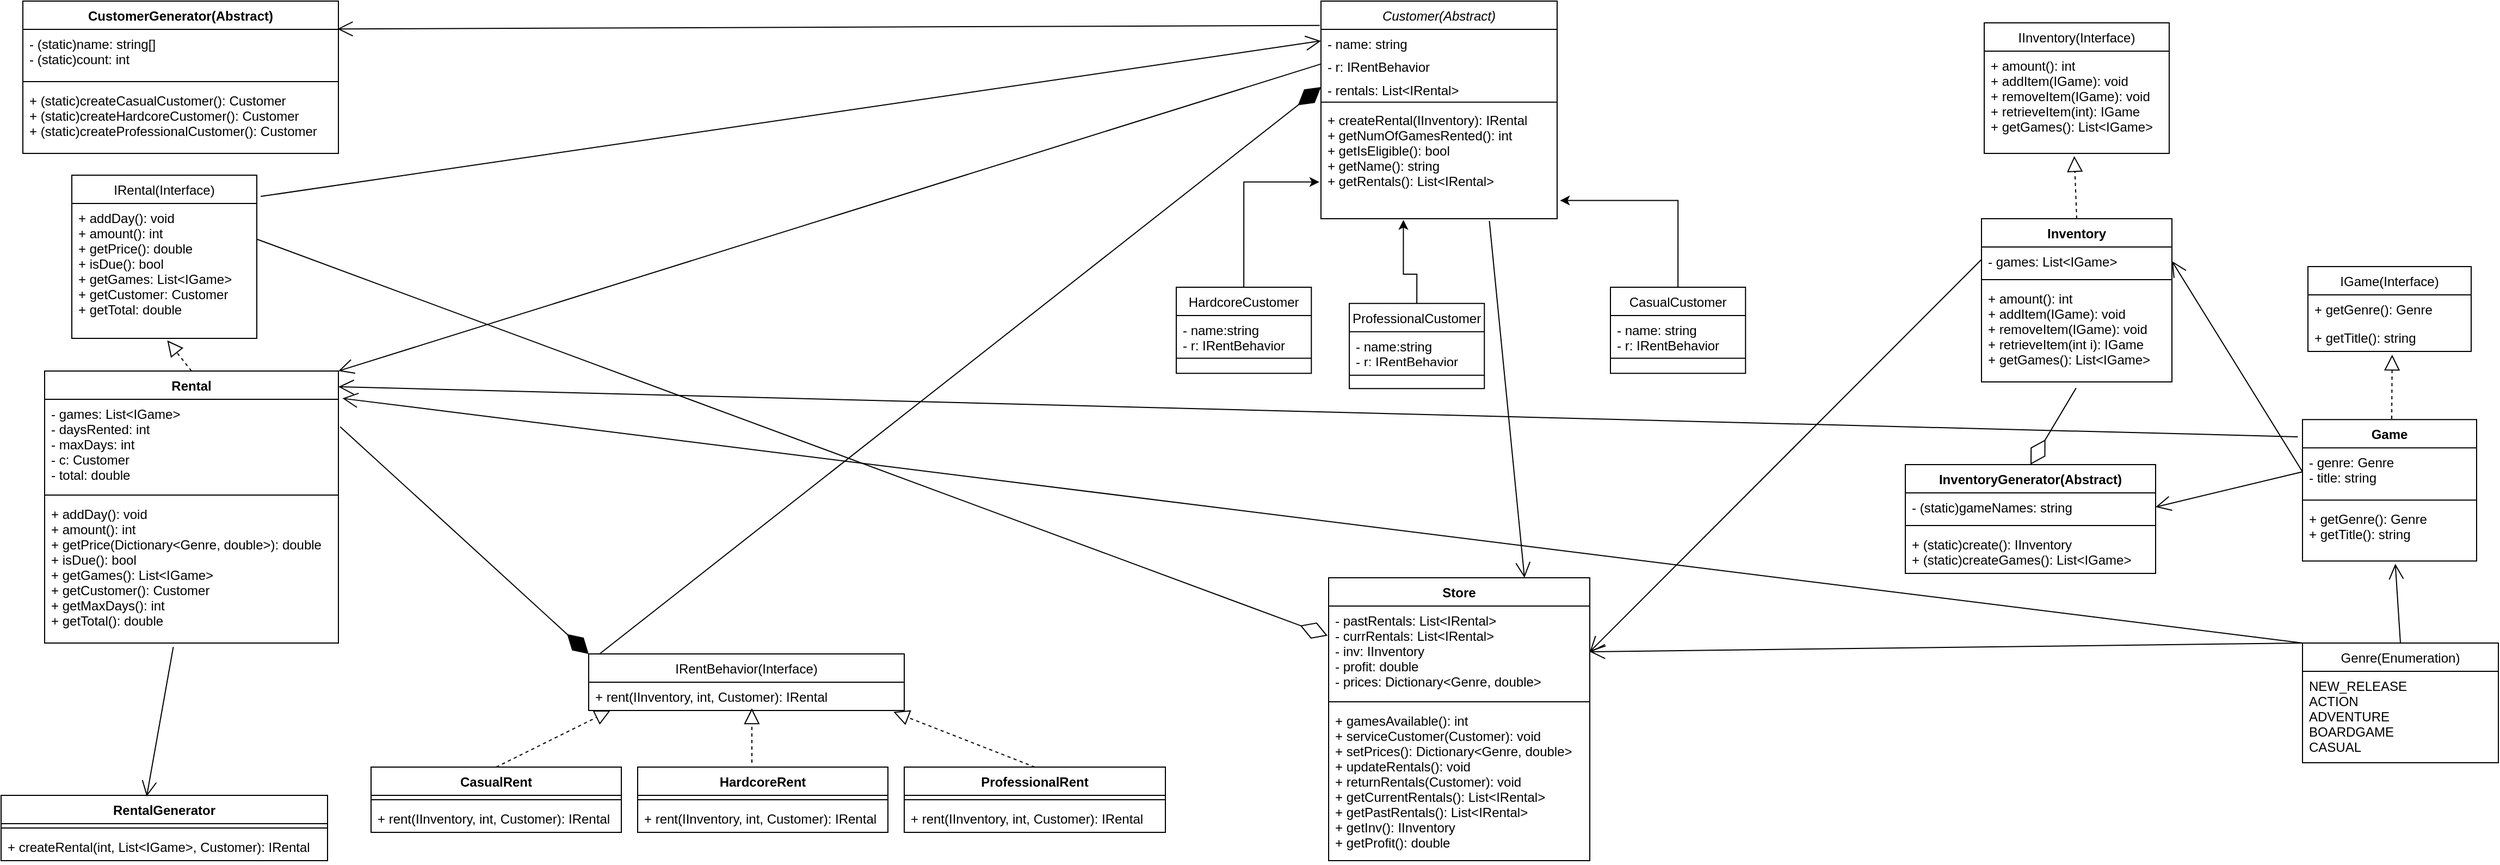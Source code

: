 <mxfile version="15.5.6" type="github">
  <diagram id="C5RBs43oDa-KdzZeNtuy" name="Page-1">
    <mxGraphModel dx="2673" dy="681" grid="1" gridSize="10" guides="1" tooltips="1" connect="1" arrows="1" fold="1" page="1" pageScale="1" pageWidth="1169" pageHeight="827" math="0" shadow="0">
      <root>
        <mxCell id="WIyWlLk6GJQsqaUBKTNV-0" />
        <mxCell id="WIyWlLk6GJQsqaUBKTNV-1" parent="WIyWlLk6GJQsqaUBKTNV-0" />
        <mxCell id="_dG1kqTOQeq6uRvqZW8x-97" value="Genre(Enumeration)" style="swimlane;fontStyle=0;childLayout=stackLayout;horizontal=1;startSize=26;fillColor=none;horizontalStack=0;resizeParent=1;resizeParentMax=0;resizeLast=0;collapsible=1;marginBottom=0;" parent="WIyWlLk6GJQsqaUBKTNV-1" vertex="1">
          <mxGeometry x="975" y="610" width="180" height="110" as="geometry" />
        </mxCell>
        <mxCell id="_dG1kqTOQeq6uRvqZW8x-98" value="NEW_RELEASE&#xa;ACTION&#xa;ADVENTURE&#xa;BOARDGAME&#xa;CASUAL" style="text;strokeColor=none;fillColor=none;align=left;verticalAlign=top;spacingLeft=4;spacingRight=4;overflow=hidden;rotatable=0;points=[[0,0.5],[1,0.5]];portConstraint=eastwest;" parent="_dG1kqTOQeq6uRvqZW8x-97" vertex="1">
          <mxGeometry y="26" width="180" height="84" as="geometry" />
        </mxCell>
        <mxCell id="_dG1kqTOQeq6uRvqZW8x-115" value="Store" style="swimlane;fontStyle=1;align=center;verticalAlign=top;childLayout=stackLayout;horizontal=1;startSize=26;horizontalStack=0;resizeParent=1;resizeParentMax=0;resizeLast=0;collapsible=1;marginBottom=0;" parent="WIyWlLk6GJQsqaUBKTNV-1" vertex="1">
          <mxGeometry x="80" y="550" width="240" height="260" as="geometry" />
        </mxCell>
        <mxCell id="_dG1kqTOQeq6uRvqZW8x-116" value="- pastRentals: List&lt;IRental&gt;&#xa;- currRentals: List&lt;IRental&gt;&#xa;- inv: IInventory&#xa;- profit: double&#xa;- prices: Dictionary&lt;Genre, double&gt;" style="text;strokeColor=none;fillColor=none;align=left;verticalAlign=top;spacingLeft=4;spacingRight=4;overflow=hidden;rotatable=0;points=[[0,0.5],[1,0.5]];portConstraint=eastwest;" parent="_dG1kqTOQeq6uRvqZW8x-115" vertex="1">
          <mxGeometry y="26" width="240" height="84" as="geometry" />
        </mxCell>
        <mxCell id="_dG1kqTOQeq6uRvqZW8x-117" value="" style="line;strokeWidth=1;fillColor=none;align=left;verticalAlign=middle;spacingTop=-1;spacingLeft=3;spacingRight=3;rotatable=0;labelPosition=right;points=[];portConstraint=eastwest;" parent="_dG1kqTOQeq6uRvqZW8x-115" vertex="1">
          <mxGeometry y="110" width="240" height="8" as="geometry" />
        </mxCell>
        <mxCell id="_dG1kqTOQeq6uRvqZW8x-118" value="+ gamesAvailable(): int&#xa;+ serviceCustomer(Customer): void&#xa;+ setPrices(): Dictionary&lt;Genre, double&gt;&#xa;+ updateRentals(): void&#xa;+ returnRentals(Customer): void&#xa;+ getCurrentRentals(): List&lt;IRental&gt;&#xa;+ getPastRentals(): List&lt;IRental&gt;&#xa;+ getInv(): IInventory&#xa;+ getProfit(): double" style="text;strokeColor=none;fillColor=none;align=left;verticalAlign=top;spacingLeft=4;spacingRight=4;overflow=hidden;rotatable=0;points=[[0,0.5],[1,0.5]];portConstraint=eastwest;" parent="_dG1kqTOQeq6uRvqZW8x-115" vertex="1">
          <mxGeometry y="118" width="240" height="142" as="geometry" />
        </mxCell>
        <mxCell id="_dG1kqTOQeq6uRvqZW8x-122" value="" style="group" parent="WIyWlLk6GJQsqaUBKTNV-1" vertex="1" connectable="0">
          <mxGeometry x="-800" y="620" width="730" height="164" as="geometry" />
        </mxCell>
        <mxCell id="_dG1kqTOQeq6uRvqZW8x-16" value="IRentBehavior(Interface)" style="swimlane;fontStyle=0;childLayout=stackLayout;horizontal=1;startSize=26;fillColor=none;horizontalStack=0;resizeParent=1;resizeParentMax=0;resizeLast=0;collapsible=1;marginBottom=0;" parent="_dG1kqTOQeq6uRvqZW8x-122" vertex="1">
          <mxGeometry x="200" width="290" height="52" as="geometry" />
        </mxCell>
        <mxCell id="_dG1kqTOQeq6uRvqZW8x-17" value="+ rent(IInventory, int, Customer): IRental" style="text;strokeColor=none;fillColor=none;align=left;verticalAlign=top;spacingLeft=4;spacingRight=4;overflow=hidden;rotatable=0;points=[[0,0.5],[1,0.5]];portConstraint=eastwest;" parent="_dG1kqTOQeq6uRvqZW8x-16" vertex="1">
          <mxGeometry y="26" width="290" height="26" as="geometry" />
        </mxCell>
        <mxCell id="_dG1kqTOQeq6uRvqZW8x-24" value="ProfessionalRent" style="swimlane;fontStyle=1;align=center;verticalAlign=top;childLayout=stackLayout;horizontal=1;startSize=26;horizontalStack=0;resizeParent=1;resizeParentMax=0;resizeLast=0;collapsible=1;marginBottom=0;" parent="_dG1kqTOQeq6uRvqZW8x-122" vertex="1">
          <mxGeometry x="490" y="104" width="240" height="60" as="geometry" />
        </mxCell>
        <mxCell id="_dG1kqTOQeq6uRvqZW8x-26" value="" style="line;strokeWidth=1;fillColor=none;align=left;verticalAlign=middle;spacingTop=-1;spacingLeft=3;spacingRight=3;rotatable=0;labelPosition=right;points=[];portConstraint=eastwest;" parent="_dG1kqTOQeq6uRvqZW8x-24" vertex="1">
          <mxGeometry y="26" width="240" height="8" as="geometry" />
        </mxCell>
        <mxCell id="_dG1kqTOQeq6uRvqZW8x-27" value="+ rent(IInventory, int, Customer): IRental" style="text;strokeColor=none;fillColor=none;align=left;verticalAlign=top;spacingLeft=4;spacingRight=4;overflow=hidden;rotatable=0;points=[[0,0.5],[1,0.5]];portConstraint=eastwest;" parent="_dG1kqTOQeq6uRvqZW8x-24" vertex="1">
          <mxGeometry y="34" width="240" height="26" as="geometry" />
        </mxCell>
        <mxCell id="_dG1kqTOQeq6uRvqZW8x-28" value="HardcoreRent" style="swimlane;fontStyle=1;align=center;verticalAlign=top;childLayout=stackLayout;horizontal=1;startSize=26;horizontalStack=0;resizeParent=1;resizeParentMax=0;resizeLast=0;collapsible=1;marginBottom=0;" parent="_dG1kqTOQeq6uRvqZW8x-122" vertex="1">
          <mxGeometry x="245" y="104" width="230" height="60" as="geometry" />
        </mxCell>
        <mxCell id="_dG1kqTOQeq6uRvqZW8x-30" value="" style="line;strokeWidth=1;fillColor=none;align=left;verticalAlign=middle;spacingTop=-1;spacingLeft=3;spacingRight=3;rotatable=0;labelPosition=right;points=[];portConstraint=eastwest;" parent="_dG1kqTOQeq6uRvqZW8x-28" vertex="1">
          <mxGeometry y="26" width="230" height="8" as="geometry" />
        </mxCell>
        <mxCell id="_dG1kqTOQeq6uRvqZW8x-31" value="+ rent(IInventory, int, Customer): IRental" style="text;strokeColor=none;fillColor=none;align=left;verticalAlign=top;spacingLeft=4;spacingRight=4;overflow=hidden;rotatable=0;points=[[0,0.5],[1,0.5]];portConstraint=eastwest;" parent="_dG1kqTOQeq6uRvqZW8x-28" vertex="1">
          <mxGeometry y="34" width="230" height="26" as="geometry" />
        </mxCell>
        <mxCell id="_dG1kqTOQeq6uRvqZW8x-42" value="CasualRent" style="swimlane;fontStyle=1;align=center;verticalAlign=top;childLayout=stackLayout;horizontal=1;startSize=26;horizontalStack=0;resizeParent=1;resizeParentMax=0;resizeLast=0;collapsible=1;marginBottom=0;" parent="_dG1kqTOQeq6uRvqZW8x-122" vertex="1">
          <mxGeometry y="104" width="230" height="60" as="geometry" />
        </mxCell>
        <mxCell id="_dG1kqTOQeq6uRvqZW8x-44" value="" style="line;strokeWidth=1;fillColor=none;align=left;verticalAlign=middle;spacingTop=-1;spacingLeft=3;spacingRight=3;rotatable=0;labelPosition=right;points=[];portConstraint=eastwest;" parent="_dG1kqTOQeq6uRvqZW8x-42" vertex="1">
          <mxGeometry y="26" width="230" height="8" as="geometry" />
        </mxCell>
        <mxCell id="_dG1kqTOQeq6uRvqZW8x-45" value="+ rent(IInventory, int, Customer): IRental" style="text;strokeColor=none;fillColor=none;align=left;verticalAlign=top;spacingLeft=4;spacingRight=4;overflow=hidden;rotatable=0;points=[[0,0.5],[1,0.5]];portConstraint=eastwest;" parent="_dG1kqTOQeq6uRvqZW8x-42" vertex="1">
          <mxGeometry y="34" width="230" height="26" as="geometry" />
        </mxCell>
        <mxCell id="_dG1kqTOQeq6uRvqZW8x-63" value="" style="endArrow=block;dashed=1;endFill=0;endSize=12;html=1;exitX=0.5;exitY=0;exitDx=0;exitDy=0;" parent="_dG1kqTOQeq6uRvqZW8x-122" source="_dG1kqTOQeq6uRvqZW8x-42" edge="1">
          <mxGeometry width="160" relative="1" as="geometry">
            <mxPoint x="20" y="230" as="sourcePoint" />
            <mxPoint x="220" y="52" as="targetPoint" />
          </mxGeometry>
        </mxCell>
        <mxCell id="_dG1kqTOQeq6uRvqZW8x-64" value="" style="endArrow=block;dashed=1;endFill=0;endSize=12;html=1;entryX=0.517;entryY=0.923;entryDx=0;entryDy=0;entryPerimeter=0;" parent="_dG1kqTOQeq6uRvqZW8x-122" target="_dG1kqTOQeq6uRvqZW8x-17" edge="1">
          <mxGeometry width="160" relative="1" as="geometry">
            <mxPoint x="350" y="100" as="sourcePoint" />
            <mxPoint x="350" y="200" as="targetPoint" />
          </mxGeometry>
        </mxCell>
        <mxCell id="_dG1kqTOQeq6uRvqZW8x-65" value="" style="endArrow=block;dashed=1;endFill=0;endSize=12;html=1;exitX=0.5;exitY=0;exitDx=0;exitDy=0;entryX=0.966;entryY=1.049;entryDx=0;entryDy=0;entryPerimeter=0;" parent="_dG1kqTOQeq6uRvqZW8x-122" source="_dG1kqTOQeq6uRvqZW8x-24" target="_dG1kqTOQeq6uRvqZW8x-17" edge="1">
          <mxGeometry width="160" relative="1" as="geometry">
            <mxPoint x="20" y="230" as="sourcePoint" />
            <mxPoint x="480" y="60" as="targetPoint" />
          </mxGeometry>
        </mxCell>
        <mxCell id="_dG1kqTOQeq6uRvqZW8x-123" value="" style="endArrow=diamondThin;endFill=1;endSize=24;html=1;entryX=0;entryY=0.5;entryDx=0;entryDy=0;" parent="WIyWlLk6GJQsqaUBKTNV-1" target="zkfFHV4jXpPFQw0GAbJ--3" edge="1">
          <mxGeometry width="160" relative="1" as="geometry">
            <mxPoint x="-590" y="620" as="sourcePoint" />
            <mxPoint x="-150" y="90" as="targetPoint" />
          </mxGeometry>
        </mxCell>
        <mxCell id="_dG1kqTOQeq6uRvqZW8x-54" value="IGame(Interface)" style="swimlane;fontStyle=0;childLayout=stackLayout;horizontal=1;startSize=26;fillColor=none;horizontalStack=0;resizeParent=1;resizeParentMax=0;resizeLast=0;collapsible=1;marginBottom=0;container=0;" parent="WIyWlLk6GJQsqaUBKTNV-1" vertex="1">
          <mxGeometry x="980" y="264" width="150" height="78" as="geometry" />
        </mxCell>
        <mxCell id="_dG1kqTOQeq6uRvqZW8x-58" value="Game" style="swimlane;fontStyle=1;align=center;verticalAlign=top;childLayout=stackLayout;horizontal=1;startSize=26;horizontalStack=0;resizeParent=1;resizeParentMax=0;resizeLast=0;collapsible=1;marginBottom=0;container=0;" parent="WIyWlLk6GJQsqaUBKTNV-1" vertex="1">
          <mxGeometry x="975" y="404.58" width="160" height="130" as="geometry" />
        </mxCell>
        <mxCell id="_dG1kqTOQeq6uRvqZW8x-62" value="" style="endArrow=block;dashed=1;endFill=0;endSize=12;html=1;entryX=0.516;entryY=1.115;entryDx=0;entryDy=0;entryPerimeter=0;" parent="WIyWlLk6GJQsqaUBKTNV-1" target="_dG1kqTOQeq6uRvqZW8x-56" edge="1">
          <mxGeometry x="650" y="264" width="160" as="geometry">
            <mxPoint x="1057" y="404" as="sourcePoint" />
            <mxPoint x="1050" y="484" as="targetPoint" />
          </mxGeometry>
        </mxCell>
        <mxCell id="_dG1kqTOQeq6uRvqZW8x-55" value="+ getGenre(): Genre" style="text;strokeColor=none;fillColor=none;align=left;verticalAlign=top;spacingLeft=4;spacingRight=4;overflow=hidden;rotatable=0;points=[[0,0.5],[1,0.5]];portConstraint=eastwest;container=0;" parent="WIyWlLk6GJQsqaUBKTNV-1" vertex="1">
          <mxGeometry x="980" y="290" width="150" height="26" as="geometry" />
        </mxCell>
        <mxCell id="_dG1kqTOQeq6uRvqZW8x-56" value="+ getTitle(): string" style="text;strokeColor=none;fillColor=none;align=left;verticalAlign=top;spacingLeft=4;spacingRight=4;overflow=hidden;rotatable=0;points=[[0,0.5],[1,0.5]];portConstraint=eastwest;container=0;" parent="WIyWlLk6GJQsqaUBKTNV-1" vertex="1">
          <mxGeometry x="980" y="316" width="150" height="26" as="geometry" />
        </mxCell>
        <mxCell id="_dG1kqTOQeq6uRvqZW8x-59" value="- genre: Genre&#xa;- title: string" style="text;strokeColor=none;fillColor=none;align=left;verticalAlign=top;spacingLeft=4;spacingRight=4;overflow=hidden;rotatable=0;points=[[0,0.5],[1,0.5]];portConstraint=eastwest;container=0;" parent="WIyWlLk6GJQsqaUBKTNV-1" vertex="1">
          <mxGeometry x="975" y="430.58" width="160" height="44" as="geometry" />
        </mxCell>
        <mxCell id="_dG1kqTOQeq6uRvqZW8x-60" value="" style="line;strokeWidth=1;fillColor=none;align=left;verticalAlign=middle;spacingTop=-1;spacingLeft=3;spacingRight=3;rotatable=0;labelPosition=right;points=[];portConstraint=eastwest;container=0;" parent="WIyWlLk6GJQsqaUBKTNV-1" vertex="1">
          <mxGeometry x="975" y="474.58" width="160" height="8" as="geometry" />
        </mxCell>
        <mxCell id="_dG1kqTOQeq6uRvqZW8x-61" value="+ getGenre(): Genre&#xa;+ getTitle(): string" style="text;strokeColor=none;fillColor=none;align=left;verticalAlign=top;spacingLeft=4;spacingRight=4;overflow=hidden;rotatable=0;points=[[0,0.5],[1,0.5]];portConstraint=eastwest;container=0;" parent="WIyWlLk6GJQsqaUBKTNV-1" vertex="1">
          <mxGeometry x="975" y="482.58" width="160" height="52" as="geometry" />
        </mxCell>
        <mxCell id="_dG1kqTOQeq6uRvqZW8x-132" value="" style="group" parent="WIyWlLk6GJQsqaUBKTNV-1" vertex="1" connectable="0">
          <mxGeometry x="-1120" y="20" width="290" height="140" as="geometry" />
        </mxCell>
        <mxCell id="_dG1kqTOQeq6uRvqZW8x-106" value="CustomerGenerator(Abstract)" style="swimlane;fontStyle=1;align=center;verticalAlign=top;childLayout=stackLayout;horizontal=1;startSize=26;horizontalStack=0;resizeParent=1;resizeParentMax=0;resizeLast=0;collapsible=1;marginBottom=0;container=0;" parent="_dG1kqTOQeq6uRvqZW8x-132" vertex="1">
          <mxGeometry width="290" height="140" as="geometry" />
        </mxCell>
        <mxCell id="_dG1kqTOQeq6uRvqZW8x-107" value="- (static)name: string[]&#xa;- (static)count: int" style="text;strokeColor=none;fillColor=none;align=left;verticalAlign=top;spacingLeft=4;spacingRight=4;overflow=hidden;rotatable=0;points=[[0,0.5],[1,0.5]];portConstraint=eastwest;container=0;" parent="_dG1kqTOQeq6uRvqZW8x-132" vertex="1">
          <mxGeometry y="26" width="290" height="44" as="geometry" />
        </mxCell>
        <mxCell id="_dG1kqTOQeq6uRvqZW8x-108" value="" style="line;strokeWidth=1;fillColor=none;align=left;verticalAlign=middle;spacingTop=-1;spacingLeft=3;spacingRight=3;rotatable=0;labelPosition=right;points=[];portConstraint=eastwest;container=0;" parent="_dG1kqTOQeq6uRvqZW8x-132" vertex="1">
          <mxGeometry y="70" width="290" height="8" as="geometry" />
        </mxCell>
        <mxCell id="_dG1kqTOQeq6uRvqZW8x-109" value="+ (static)createCasualCustomer(): Customer&#xa;+ (static)createHardcoreCustomer(): Customer&#xa;+ (static)createProfessionalCustomer(): Customer" style="text;strokeColor=none;fillColor=none;align=left;verticalAlign=top;spacingLeft=4;spacingRight=4;overflow=hidden;rotatable=0;points=[[0,0.5],[1,0.5]];portConstraint=eastwest;container=0;" parent="_dG1kqTOQeq6uRvqZW8x-132" vertex="1">
          <mxGeometry y="78" width="290" height="62" as="geometry" />
        </mxCell>
        <mxCell id="_dG1kqTOQeq6uRvqZW8x-124" value="" style="endArrow=open;endFill=1;endSize=12;html=1;entryX=0.997;entryY=-0.009;entryDx=0;entryDy=0;entryPerimeter=0;exitX=-0.005;exitY=-0.17;exitDx=0;exitDy=0;exitPerimeter=0;" parent="WIyWlLk6GJQsqaUBKTNV-1" source="zkfFHV4jXpPFQw0GAbJ--1" target="_dG1kqTOQeq6uRvqZW8x-107" edge="1">
          <mxGeometry width="160" relative="1" as="geometry">
            <mxPoint x="-280" y="570" as="sourcePoint" />
            <mxPoint x="-120" y="570" as="targetPoint" />
          </mxGeometry>
        </mxCell>
        <mxCell id="_dG1kqTOQeq6uRvqZW8x-133" value="" style="endArrow=open;endFill=1;endSize=12;html=1;entryX=0.533;entryY=1.05;entryDx=0;entryDy=0;entryPerimeter=0;exitX=0.5;exitY=0;exitDx=0;exitDy=0;" parent="WIyWlLk6GJQsqaUBKTNV-1" source="_dG1kqTOQeq6uRvqZW8x-97" target="_dG1kqTOQeq6uRvqZW8x-61" edge="1">
          <mxGeometry width="160" relative="1" as="geometry">
            <mxPoint x="-130" y="480" as="sourcePoint" />
            <mxPoint x="30" y="480" as="targetPoint" />
          </mxGeometry>
        </mxCell>
        <mxCell id="_dG1kqTOQeq6uRvqZW8x-137" value="" style="endArrow=open;endFill=1;endSize=12;html=1;entryX=0;entryY=0.5;entryDx=0;entryDy=0;exitX=1.021;exitY=-0.052;exitDx=0;exitDy=0;exitPerimeter=0;" parent="WIyWlLk6GJQsqaUBKTNV-1" source="_dG1kqTOQeq6uRvqZW8x-76" target="zkfFHV4jXpPFQw0GAbJ--1" edge="1">
          <mxGeometry width="160" relative="1" as="geometry">
            <mxPoint x="-130" y="480" as="sourcePoint" />
            <mxPoint x="30" y="480" as="targetPoint" />
          </mxGeometry>
        </mxCell>
        <mxCell id="_dG1kqTOQeq6uRvqZW8x-138" value="" style="group" parent="WIyWlLk6GJQsqaUBKTNV-1" vertex="1" connectable="0">
          <mxGeometry x="-550" y="146.369" width="124.14" height="323.631" as="geometry" />
        </mxCell>
        <mxCell id="_dG1kqTOQeq6uRvqZW8x-5" value="ProfessionalCustomer" style="swimlane;fontStyle=0;align=center;verticalAlign=top;childLayout=stackLayout;horizontal=1;startSize=26;horizontalStack=0;resizeParent=1;resizeParentMax=0;resizeLast=0;collapsible=1;marginBottom=0;" parent="_dG1kqTOQeq6uRvqZW8x-138" vertex="1">
          <mxGeometry x="649.002" y="151.54" width="124.138" height="78.211" as="geometry" />
        </mxCell>
        <mxCell id="_dG1kqTOQeq6uRvqZW8x-6" value="- name:string&#xa;- r: IRentBehavior" style="text;strokeColor=none;fillColor=none;align=left;verticalAlign=top;spacingLeft=4;spacingRight=4;overflow=hidden;rotatable=0;points=[[0,0.5],[1,0.5]];portConstraint=eastwest;" parent="_dG1kqTOQeq6uRvqZW8x-5" vertex="1">
          <mxGeometry y="26" width="124.138" height="27.737" as="geometry" />
        </mxCell>
        <mxCell id="_dG1kqTOQeq6uRvqZW8x-7" value="" style="line;strokeWidth=1;fillColor=none;align=left;verticalAlign=middle;spacingTop=-1;spacingLeft=3;spacingRight=3;rotatable=0;labelPosition=right;points=[];portConstraint=eastwest;" parent="_dG1kqTOQeq6uRvqZW8x-5" vertex="1">
          <mxGeometry y="53.737" width="124.138" height="24.474" as="geometry" />
        </mxCell>
        <mxCell id="_dG1kqTOQeq6uRvqZW8x-141" value="" style="endArrow=open;endFill=1;endSize=12;html=1;exitX=0;exitY=0.5;exitDx=0;exitDy=0;entryX=1;entryY=0.5;entryDx=0;entryDy=0;" parent="WIyWlLk6GJQsqaUBKTNV-1" source="_dG1kqTOQeq6uRvqZW8x-59" target="_dG1kqTOQeq6uRvqZW8x-92" edge="1">
          <mxGeometry width="160" relative="1" as="geometry">
            <mxPoint x="-130" y="480" as="sourcePoint" />
            <mxPoint x="590" y="510" as="targetPoint" />
          </mxGeometry>
        </mxCell>
        <mxCell id="_dG1kqTOQeq6uRvqZW8x-143" value="" style="endArrow=open;endFill=1;endSize=12;html=1;entryX=1;entryY=0.5;entryDx=0;entryDy=0;exitX=0;exitY=0.5;exitDx=0;exitDy=0;" parent="WIyWlLk6GJQsqaUBKTNV-1" source="_dG1kqTOQeq6uRvqZW8x-59" target="_dG1kqTOQeq6uRvqZW8x-111" edge="1">
          <mxGeometry width="160" relative="1" as="geometry">
            <mxPoint x="-130" y="480" as="sourcePoint" />
            <mxPoint x="30" y="480" as="targetPoint" />
          </mxGeometry>
        </mxCell>
        <mxCell id="_dG1kqTOQeq6uRvqZW8x-144" value="" style="endArrow=open;endFill=1;endSize=12;html=1;exitX=0;exitY=0.25;exitDx=0;exitDy=0;entryX=1;entryY=0.5;entryDx=0;entryDy=0;" parent="WIyWlLk6GJQsqaUBKTNV-1" source="_dG1kqTOQeq6uRvqZW8x-91" target="_dG1kqTOQeq6uRvqZW8x-116" edge="1">
          <mxGeometry width="160" relative="1" as="geometry">
            <mxPoint x="-130" y="480" as="sourcePoint" />
            <mxPoint x="-10" y="550" as="targetPoint" />
          </mxGeometry>
        </mxCell>
        <mxCell id="_dG1kqTOQeq6uRvqZW8x-147" value="" style="group" parent="WIyWlLk6GJQsqaUBKTNV-1" vertex="1" connectable="0">
          <mxGeometry x="610" y="40" width="245" height="506" as="geometry" />
        </mxCell>
        <mxCell id="_dG1kqTOQeq6uRvqZW8x-125" value="" style="group" parent="_dG1kqTOQeq6uRvqZW8x-147" vertex="1" connectable="0">
          <mxGeometry y="406" width="230" height="100" as="geometry" />
        </mxCell>
        <mxCell id="_dG1kqTOQeq6uRvqZW8x-110" value="InventoryGenerator(Abstract)" style="swimlane;fontStyle=1;align=center;verticalAlign=top;childLayout=stackLayout;horizontal=1;startSize=26;horizontalStack=0;resizeParent=1;resizeParentMax=0;resizeLast=0;collapsible=1;marginBottom=0;container=0;" parent="_dG1kqTOQeq6uRvqZW8x-125" vertex="1">
          <mxGeometry width="230" height="100" as="geometry" />
        </mxCell>
        <mxCell id="_dG1kqTOQeq6uRvqZW8x-111" value="- (static)gameNames: string" style="text;strokeColor=none;fillColor=none;align=left;verticalAlign=top;spacingLeft=4;spacingRight=4;overflow=hidden;rotatable=0;points=[[0,0.5],[1,0.5]];portConstraint=eastwest;container=0;" parent="_dG1kqTOQeq6uRvqZW8x-125" vertex="1">
          <mxGeometry y="26" width="230" height="26" as="geometry" />
        </mxCell>
        <mxCell id="_dG1kqTOQeq6uRvqZW8x-112" value="" style="line;strokeWidth=1;fillColor=none;align=left;verticalAlign=middle;spacingTop=-1;spacingLeft=3;spacingRight=3;rotatable=0;labelPosition=right;points=[];portConstraint=eastwest;container=0;" parent="_dG1kqTOQeq6uRvqZW8x-125" vertex="1">
          <mxGeometry y="52" width="230" height="8" as="geometry" />
        </mxCell>
        <mxCell id="_dG1kqTOQeq6uRvqZW8x-113" value="+ (static)create(): IInventory&#xa;+ (static)createGames(): List&lt;IGame&gt;" style="text;strokeColor=none;fillColor=none;align=left;verticalAlign=top;spacingLeft=4;spacingRight=4;overflow=hidden;rotatable=0;points=[[0,0.5],[1,0.5]];portConstraint=eastwest;container=0;" parent="_dG1kqTOQeq6uRvqZW8x-125" vertex="1">
          <mxGeometry y="60" width="230" height="40" as="geometry" />
        </mxCell>
        <mxCell id="_dG1kqTOQeq6uRvqZW8x-86" value="IInventory(Interface)" style="swimlane;fontStyle=0;childLayout=stackLayout;horizontal=1;startSize=26;fillColor=none;horizontalStack=0;resizeParent=1;resizeParentMax=0;resizeLast=0;collapsible=1;marginBottom=0;container=0;" parent="_dG1kqTOQeq6uRvqZW8x-147" vertex="1">
          <mxGeometry x="72.5" width="170" height="120" as="geometry" />
        </mxCell>
        <mxCell id="_dG1kqTOQeq6uRvqZW8x-91" value="Inventory" style="swimlane;fontStyle=1;align=center;verticalAlign=top;childLayout=stackLayout;horizontal=1;startSize=26;horizontalStack=0;resizeParent=1;resizeParentMax=0;resizeLast=0;collapsible=1;marginBottom=0;container=0;" parent="_dG1kqTOQeq6uRvqZW8x-147" vertex="1">
          <mxGeometry x="70" y="180" width="175" height="150" as="geometry" />
        </mxCell>
        <mxCell id="_dG1kqTOQeq6uRvqZW8x-95" value="" style="endArrow=block;dashed=1;endFill=0;endSize=12;html=1;exitX=0.5;exitY=0;exitDx=0;exitDy=0;entryX=0.487;entryY=1.026;entryDx=0;entryDy=0;entryPerimeter=0;" parent="_dG1kqTOQeq6uRvqZW8x-147" source="_dG1kqTOQeq6uRvqZW8x-91" target="_dG1kqTOQeq6uRvqZW8x-87" edge="1">
          <mxGeometry x="70" width="160" as="geometry">
            <mxPoint x="242.5" y="160" as="sourcePoint" />
            <mxPoint x="402.5" y="160" as="targetPoint" />
          </mxGeometry>
        </mxCell>
        <mxCell id="_dG1kqTOQeq6uRvqZW8x-87" value="+ amount(): int&#xa;+ addItem(IGame): void&#xa;+ removeItem(IGame): void&#xa;+ retrieveItem(int): IGame&#xa;+ getGames(): List&lt;IGame&gt;" style="text;strokeColor=none;fillColor=none;align=left;verticalAlign=top;spacingLeft=4;spacingRight=4;overflow=hidden;rotatable=0;points=[[0,0.5],[1,0.5]];portConstraint=eastwest;container=0;" parent="_dG1kqTOQeq6uRvqZW8x-147" vertex="1">
          <mxGeometry x="72.5" y="26" width="170" height="94" as="geometry" />
        </mxCell>
        <mxCell id="_dG1kqTOQeq6uRvqZW8x-92" value="- games: List&lt;IGame&gt;" style="text;strokeColor=none;fillColor=none;align=left;verticalAlign=top;spacingLeft=4;spacingRight=4;overflow=hidden;rotatable=0;points=[[0,0.5],[1,0.5]];portConstraint=eastwest;container=0;" parent="_dG1kqTOQeq6uRvqZW8x-147" vertex="1">
          <mxGeometry x="70" y="206" width="175" height="26" as="geometry" />
        </mxCell>
        <mxCell id="_dG1kqTOQeq6uRvqZW8x-93" value="" style="line;strokeWidth=1;fillColor=none;align=left;verticalAlign=middle;spacingTop=-1;spacingLeft=3;spacingRight=3;rotatable=0;labelPosition=right;points=[];portConstraint=eastwest;container=0;" parent="_dG1kqTOQeq6uRvqZW8x-147" vertex="1">
          <mxGeometry x="70" y="232" width="175" height="8" as="geometry" />
        </mxCell>
        <mxCell id="_dG1kqTOQeq6uRvqZW8x-94" value="+ amount(): int&#xa;+ addItem(IGame): void&#xa;+ removeItem(IGame): void&#xa;+ retrieveItem(int i): IGame&#xa;+ getGames(): List&lt;IGame&gt;" style="text;strokeColor=none;fillColor=none;align=left;verticalAlign=top;spacingLeft=4;spacingRight=4;overflow=hidden;rotatable=0;points=[[0,0.5],[1,0.5]];portConstraint=eastwest;container=0;" parent="_dG1kqTOQeq6uRvqZW8x-147" vertex="1">
          <mxGeometry x="70" y="240" width="175" height="90" as="geometry" />
        </mxCell>
        <mxCell id="_dG1kqTOQeq6uRvqZW8x-131" value="" style="endArrow=diamondThin;endFill=0;endSize=24;html=1;entryX=0.5;entryY=0;entryDx=0;entryDy=0;exitX=0.497;exitY=1.062;exitDx=0;exitDy=0;exitPerimeter=0;" parent="_dG1kqTOQeq6uRvqZW8x-147" source="_dG1kqTOQeq6uRvqZW8x-94" target="_dG1kqTOQeq6uRvqZW8x-110" edge="1">
          <mxGeometry width="160" relative="1" as="geometry">
            <mxPoint x="60" y="366" as="sourcePoint" />
            <mxPoint x="220" y="366" as="targetPoint" />
          </mxGeometry>
        </mxCell>
        <mxCell id="_dG1kqTOQeq6uRvqZW8x-148" value="" style="endArrow=open;endFill=1;endSize=12;html=1;entryX=1;entryY=0.058;entryDx=0;entryDy=0;entryPerimeter=0;exitX=-0.027;exitY=0.122;exitDx=0;exitDy=0;exitPerimeter=0;" parent="WIyWlLk6GJQsqaUBKTNV-1" source="_dG1kqTOQeq6uRvqZW8x-58" target="_dG1kqTOQeq6uRvqZW8x-79" edge="1">
          <mxGeometry width="160" relative="1" as="geometry">
            <mxPoint x="-130" y="480" as="sourcePoint" />
            <mxPoint x="30" y="480" as="targetPoint" />
          </mxGeometry>
        </mxCell>
        <mxCell id="zkfFHV4jXpPFQw0GAbJ--0" value="Customer(Abstract)" style="swimlane;fontStyle=2;align=center;verticalAlign=top;childLayout=stackLayout;horizontal=1;startSize=26;horizontalStack=0;resizeParent=1;resizeLast=0;collapsible=1;marginBottom=0;rounded=0;shadow=0;strokeWidth=1;" parent="WIyWlLk6GJQsqaUBKTNV-1" vertex="1">
          <mxGeometry x="72.97" y="20" width="217.03" height="199.998" as="geometry">
            <mxRectangle x="230" y="140" width="160" height="26" as="alternateBounds" />
          </mxGeometry>
        </mxCell>
        <mxCell id="zkfFHV4jXpPFQw0GAbJ--1" value="- name: string" style="text;align=left;verticalAlign=top;spacingLeft=4;spacingRight=4;overflow=hidden;rotatable=0;points=[[0,0.5],[1,0.5]];portConstraint=eastwest;" parent="zkfFHV4jXpPFQw0GAbJ--0" vertex="1">
          <mxGeometry y="26" width="217.03" height="21.211" as="geometry" />
        </mxCell>
        <mxCell id="zkfFHV4jXpPFQw0GAbJ--2" value="- r: IRentBehavior" style="text;align=left;verticalAlign=top;spacingLeft=4;spacingRight=4;overflow=hidden;rotatable=0;points=[[0,0.5],[1,0.5]];portConstraint=eastwest;rounded=0;shadow=0;html=0;" parent="zkfFHV4jXpPFQw0GAbJ--0" vertex="1">
          <mxGeometry y="47.211" width="217.03" height="21.211" as="geometry" />
        </mxCell>
        <mxCell id="zkfFHV4jXpPFQw0GAbJ--3" value="- rentals: List&lt;IRental&gt;" style="text;align=left;verticalAlign=top;spacingLeft=4;spacingRight=4;overflow=hidden;rotatable=0;points=[[0,0.5],[1,0.5]];portConstraint=eastwest;rounded=0;shadow=0;html=0;" parent="zkfFHV4jXpPFQw0GAbJ--0" vertex="1">
          <mxGeometry y="68.421" width="217.03" height="21.211" as="geometry" />
        </mxCell>
        <mxCell id="zkfFHV4jXpPFQw0GAbJ--4" value="" style="line;html=1;strokeWidth=1;align=left;verticalAlign=middle;spacingTop=-1;spacingLeft=3;spacingRight=3;rotatable=0;labelPosition=right;points=[];portConstraint=eastwest;" parent="zkfFHV4jXpPFQw0GAbJ--0" vertex="1">
          <mxGeometry y="89.632" width="217.03" height="6.526" as="geometry" />
        </mxCell>
        <mxCell id="_dG1kqTOQeq6uRvqZW8x-150" value="+ createRental(IInventory): IRental&#xa;+ getNumOfGamesRented(): int&#xa;+ getIsEligible(): bool&#xa;+ getName(): string&#xa;+ getRentals(): List&lt;IRental&gt;&#xa;" style="text;align=left;verticalAlign=top;spacingLeft=4;spacingRight=4;overflow=hidden;rotatable=0;points=[[0,0.5],[1,0.5]];portConstraint=eastwest;" parent="zkfFHV4jXpPFQw0GAbJ--0" vertex="1">
          <mxGeometry y="96.158" width="217.03" height="103.84" as="geometry" />
        </mxCell>
        <mxCell id="eKSa44jyiOvS62jJdEzw-1" style="edgeStyle=orthogonalEdgeStyle;rounded=0;orthogonalLoop=1;jettySize=auto;html=1;exitX=0.5;exitY=0;exitDx=0;exitDy=0;entryX=1.012;entryY=0.839;entryDx=0;entryDy=0;entryPerimeter=0;" parent="WIyWlLk6GJQsqaUBKTNV-1" source="zkfFHV4jXpPFQw0GAbJ--13" target="_dG1kqTOQeq6uRvqZW8x-150" edge="1">
          <mxGeometry relative="1" as="geometry">
            <mxPoint x="228.14" y="211.918" as="targetPoint" />
          </mxGeometry>
        </mxCell>
        <mxCell id="zkfFHV4jXpPFQw0GAbJ--13" value="CasualCustomer" style="swimlane;fontStyle=0;align=center;verticalAlign=top;childLayout=stackLayout;horizontal=1;startSize=26;horizontalStack=0;resizeParent=1;resizeLast=0;collapsible=1;marginBottom=0;rounded=0;shadow=0;strokeWidth=1;" parent="WIyWlLk6GJQsqaUBKTNV-1" vertex="1">
          <mxGeometry x="339.001" y="283.059" width="124.138" height="79.057" as="geometry">
            <mxRectangle x="340" y="380" width="170" height="26" as="alternateBounds" />
          </mxGeometry>
        </mxCell>
        <mxCell id="zkfFHV4jXpPFQw0GAbJ--14" value="- name: string&#xa;- r: IRentBehavior" style="text;align=left;verticalAlign=top;spacingLeft=4;spacingRight=4;overflow=hidden;rotatable=0;points=[[0,0.5],[1,0.5]];portConstraint=eastwest;" parent="zkfFHV4jXpPFQw0GAbJ--13" vertex="1">
          <mxGeometry y="26" width="124.138" height="35.895" as="geometry" />
        </mxCell>
        <mxCell id="zkfFHV4jXpPFQw0GAbJ--15" value="" style="line;html=1;strokeWidth=1;align=left;verticalAlign=middle;spacingTop=-1;spacingLeft=3;spacingRight=3;rotatable=0;labelPosition=right;points=[];portConstraint=eastwest;" parent="zkfFHV4jXpPFQw0GAbJ--13" vertex="1">
          <mxGeometry y="61.895" width="124.138" height="6.526" as="geometry" />
        </mxCell>
        <mxCell id="eKSa44jyiOvS62jJdEzw-0" style="edgeStyle=orthogonalEdgeStyle;rounded=0;orthogonalLoop=1;jettySize=auto;html=1;exitX=0.5;exitY=0;exitDx=0;exitDy=0;entryX=-0.007;entryY=0.675;entryDx=0;entryDy=0;entryPerimeter=0;" parent="WIyWlLk6GJQsqaUBKTNV-1" source="zkfFHV4jXpPFQw0GAbJ--6" target="_dG1kqTOQeq6uRvqZW8x-150" edge="1">
          <mxGeometry relative="1" as="geometry">
            <mxPoint x="72.97" y="211.918" as="targetPoint" />
          </mxGeometry>
        </mxCell>
        <mxCell id="zkfFHV4jXpPFQw0GAbJ--6" value="HardcoreCustomer" style="swimlane;fontStyle=0;align=center;verticalAlign=top;childLayout=stackLayout;horizontal=1;startSize=26;horizontalStack=0;resizeParent=1;resizeLast=0;collapsible=1;marginBottom=0;rounded=0;shadow=0;strokeWidth=1;" parent="WIyWlLk6GJQsqaUBKTNV-1" vertex="1">
          <mxGeometry x="-60" y="283.059" width="124.138" height="79.057" as="geometry">
            <mxRectangle x="130" y="380" width="160" height="26" as="alternateBounds" />
          </mxGeometry>
        </mxCell>
        <mxCell id="zkfFHV4jXpPFQw0GAbJ--7" value="- name:string&#xa;- r: IRentBehavior" style="text;align=left;verticalAlign=top;spacingLeft=4;spacingRight=4;overflow=hidden;rotatable=0;points=[[0,0.5],[1,0.5]];portConstraint=eastwest;" parent="zkfFHV4jXpPFQw0GAbJ--6" vertex="1">
          <mxGeometry y="26" width="124.138" height="35.895" as="geometry" />
        </mxCell>
        <mxCell id="zkfFHV4jXpPFQw0GAbJ--9" value="" style="line;html=1;strokeWidth=1;align=left;verticalAlign=middle;spacingTop=-1;spacingLeft=3;spacingRight=3;rotatable=0;labelPosition=right;points=[];portConstraint=eastwest;" parent="zkfFHV4jXpPFQw0GAbJ--6" vertex="1">
          <mxGeometry y="61.895" width="124.138" height="6.526" as="geometry" />
        </mxCell>
        <mxCell id="_dG1kqTOQeq6uRvqZW8x-149" value="" style="endArrow=open;endFill=1;endSize=12;html=1;entryX=1;entryY=0;entryDx=0;entryDy=0;exitX=0;exitY=0.5;exitDx=0;exitDy=0;" parent="WIyWlLk6GJQsqaUBKTNV-1" source="zkfFHV4jXpPFQw0GAbJ--2" target="_dG1kqTOQeq6uRvqZW8x-79" edge="1">
          <mxGeometry width="160" relative="1" as="geometry">
            <mxPoint x="-130" y="480" as="sourcePoint" />
            <mxPoint x="30" y="480" as="targetPoint" />
          </mxGeometry>
        </mxCell>
        <mxCell id="_dG1kqTOQeq6uRvqZW8x-151" value="" style="endArrow=diamondThin;endFill=1;endSize=24;html=1;entryX=0;entryY=0;entryDx=0;entryDy=0;exitX=1.006;exitY=0.3;exitDx=0;exitDy=0;exitPerimeter=0;" parent="WIyWlLk6GJQsqaUBKTNV-1" source="_dG1kqTOQeq6uRvqZW8x-80" target="_dG1kqTOQeq6uRvqZW8x-16" edge="1">
          <mxGeometry width="160" relative="1" as="geometry">
            <mxPoint x="-130" y="480" as="sourcePoint" />
            <mxPoint x="30" y="480" as="targetPoint" />
          </mxGeometry>
        </mxCell>
        <mxCell id="_dG1kqTOQeq6uRvqZW8x-154" value="" style="endArrow=open;endFill=1;endSize=12;html=1;entryX=1.014;entryY=-0.01;entryDx=0;entryDy=0;entryPerimeter=0;exitX=0;exitY=0;exitDx=0;exitDy=0;" parent="WIyWlLk6GJQsqaUBKTNV-1" source="_dG1kqTOQeq6uRvqZW8x-97" target="_dG1kqTOQeq6uRvqZW8x-80" edge="1">
          <mxGeometry width="160" relative="1" as="geometry">
            <mxPoint x="-130" y="480" as="sourcePoint" />
            <mxPoint x="30" y="480" as="targetPoint" />
          </mxGeometry>
        </mxCell>
        <mxCell id="_dG1kqTOQeq6uRvqZW8x-155" value="" style="endArrow=open;endFill=1;endSize=12;html=1;entryX=1;entryY=0.5;entryDx=0;entryDy=0;exitX=0;exitY=0;exitDx=0;exitDy=0;" parent="WIyWlLk6GJQsqaUBKTNV-1" source="_dG1kqTOQeq6uRvqZW8x-97" target="_dG1kqTOQeq6uRvqZW8x-116" edge="1">
          <mxGeometry width="160" relative="1" as="geometry">
            <mxPoint x="-130" y="480" as="sourcePoint" />
            <mxPoint x="450" y="670" as="targetPoint" />
          </mxGeometry>
        </mxCell>
        <mxCell id="_dG1kqTOQeq6uRvqZW8x-156" value="" style="endArrow=open;endFill=1;endSize=12;html=1;entryX=0.75;entryY=0;entryDx=0;entryDy=0;exitX=0.713;exitY=1.02;exitDx=0;exitDy=0;exitPerimeter=0;" parent="WIyWlLk6GJQsqaUBKTNV-1" source="_dG1kqTOQeq6uRvqZW8x-150" target="_dG1kqTOQeq6uRvqZW8x-115" edge="1">
          <mxGeometry width="160" relative="1" as="geometry">
            <mxPoint x="228.14" y="239.624" as="sourcePoint" />
            <mxPoint x="30" y="480" as="targetPoint" />
          </mxGeometry>
        </mxCell>
        <mxCell id="eKSa44jyiOvS62jJdEzw-2" style="edgeStyle=orthogonalEdgeStyle;rounded=0;orthogonalLoop=1;jettySize=auto;html=1;exitX=0.5;exitY=0;exitDx=0;exitDy=0;entryX=0.349;entryY=1.011;entryDx=0;entryDy=0;entryPerimeter=0;" parent="WIyWlLk6GJQsqaUBKTNV-1" source="_dG1kqTOQeq6uRvqZW8x-5" target="_dG1kqTOQeq6uRvqZW8x-150" edge="1">
          <mxGeometry relative="1" as="geometry">
            <Array as="points">
              <mxPoint x="161" y="271" />
              <mxPoint x="149" y="271" />
            </Array>
            <mxPoint x="147.452" y="245.37" as="targetPoint" />
          </mxGeometry>
        </mxCell>
        <mxCell id="pAehy5S-BfIs2XnOSqvV-0" value="" style="endArrow=diamondThin;endFill=0;endSize=24;html=1;rounded=0;entryX=-0.004;entryY=0.324;entryDx=0;entryDy=0;entryPerimeter=0;exitX=1.003;exitY=0.266;exitDx=0;exitDy=0;exitPerimeter=0;" edge="1" parent="WIyWlLk6GJQsqaUBKTNV-1" source="_dG1kqTOQeq6uRvqZW8x-76" target="_dG1kqTOQeq6uRvqZW8x-116">
          <mxGeometry width="160" relative="1" as="geometry">
            <mxPoint x="-480" y="490" as="sourcePoint" />
            <mxPoint x="-320" y="490" as="targetPoint" />
          </mxGeometry>
        </mxCell>
        <mxCell id="_dG1kqTOQeq6uRvqZW8x-127" value="" style="group" parent="WIyWlLk6GJQsqaUBKTNV-1" vertex="1" connectable="0">
          <mxGeometry x="-1125" y="180" width="295" height="460" as="geometry" />
        </mxCell>
        <mxCell id="_dG1kqTOQeq6uRvqZW8x-75" value="IRental(Interface)" style="swimlane;fontStyle=0;childLayout=stackLayout;horizontal=1;startSize=26;fillColor=none;horizontalStack=0;resizeParent=1;resizeParentMax=0;resizeLast=0;collapsible=1;marginBottom=0;container=0;" parent="_dG1kqTOQeq6uRvqZW8x-127" vertex="1">
          <mxGeometry x="50" width="170" height="150" as="geometry" />
        </mxCell>
        <mxCell id="_dG1kqTOQeq6uRvqZW8x-84" value="" style="endArrow=block;dashed=1;endFill=0;endSize=12;html=1;exitX=0.5;exitY=0;exitDx=0;exitDy=0;entryX=0.516;entryY=1.015;entryDx=0;entryDy=0;entryPerimeter=0;" parent="_dG1kqTOQeq6uRvqZW8x-127" source="_dG1kqTOQeq6uRvqZW8x-79" target="_dG1kqTOQeq6uRvqZW8x-76" edge="1">
          <mxGeometry width="160" as="geometry">
            <mxPoint x="150" y="220" as="sourcePoint" />
            <mxPoint x="310" y="220" as="targetPoint" />
          </mxGeometry>
        </mxCell>
        <mxCell id="_dG1kqTOQeq6uRvqZW8x-76" value="+ addDay(): void&#xa;+ amount(): int&#xa;+ getPrice(): double&#xa;+ isDue(): bool&#xa;+ getGames: List&lt;IGame&gt;&#xa;+ getCustomer: Customer&#xa;+ getTotal: double" style="text;strokeColor=none;fillColor=none;align=left;verticalAlign=top;spacingLeft=4;spacingRight=4;overflow=hidden;rotatable=0;points=[[0,0.5],[1,0.5]];portConstraint=eastwest;container=0;" parent="_dG1kqTOQeq6uRvqZW8x-127" vertex="1">
          <mxGeometry x="50" y="26" width="170" height="124" as="geometry" />
        </mxCell>
        <mxCell id="_dG1kqTOQeq6uRvqZW8x-153" value="" style="group" parent="_dG1kqTOQeq6uRvqZW8x-127" vertex="1" connectable="0">
          <mxGeometry x="25" y="180" width="270" height="250" as="geometry" />
        </mxCell>
        <mxCell id="_dG1kqTOQeq6uRvqZW8x-79" value="Rental" style="swimlane;fontStyle=1;align=center;verticalAlign=top;childLayout=stackLayout;horizontal=1;startSize=26;horizontalStack=0;resizeParent=1;resizeParentMax=0;resizeLast=0;collapsible=1;marginBottom=0;container=0;" parent="_dG1kqTOQeq6uRvqZW8x-153" vertex="1">
          <mxGeometry width="270" height="250" as="geometry" />
        </mxCell>
        <mxCell id="_dG1kqTOQeq6uRvqZW8x-80" value="- games: List&lt;IGame&gt;&#xa;- daysRented: int&#xa;- maxDays: int&#xa;- c: Customer&#xa;- total: double" style="text;strokeColor=none;fillColor=none;align=left;verticalAlign=top;spacingLeft=4;spacingRight=4;overflow=hidden;rotatable=0;points=[[0,0.5],[1,0.5]];portConstraint=eastwest;container=0;" parent="_dG1kqTOQeq6uRvqZW8x-153" vertex="1">
          <mxGeometry y="26" width="270" height="84" as="geometry" />
        </mxCell>
        <mxCell id="_dG1kqTOQeq6uRvqZW8x-81" value="" style="line;strokeWidth=1;fillColor=none;align=left;verticalAlign=middle;spacingTop=-1;spacingLeft=3;spacingRight=3;rotatable=0;labelPosition=right;points=[];portConstraint=eastwest;container=0;" parent="_dG1kqTOQeq6uRvqZW8x-153" vertex="1">
          <mxGeometry y="110" width="270" height="8" as="geometry" />
        </mxCell>
        <mxCell id="_dG1kqTOQeq6uRvqZW8x-82" value="+ addDay(): void&#xa;+ amount(): int&#xa;+ getPrice(Dictionary&lt;Genre, double&gt;): double&#xa;+ isDue(): bool&#xa;+ getGames(): List&lt;IGame&gt;&#xa;+ getCustomer(): Customer&#xa;+ getMaxDays(): int&#xa;+ getTotal(): double" style="text;strokeColor=none;fillColor=none;align=left;verticalAlign=top;spacingLeft=4;spacingRight=4;overflow=hidden;rotatable=0;points=[[0,0.5],[1,0.5]];portConstraint=eastwest;container=0;" parent="_dG1kqTOQeq6uRvqZW8x-153" vertex="1">
          <mxGeometry y="118" width="270" height="132" as="geometry" />
        </mxCell>
        <mxCell id="_dG1kqTOQeq6uRvqZW8x-128" value="" style="group" parent="WIyWlLk6GJQsqaUBKTNV-1" vertex="1" connectable="0">
          <mxGeometry x="-1140" y="750" width="300" height="60" as="geometry" />
        </mxCell>
        <mxCell id="_dG1kqTOQeq6uRvqZW8x-102" value="RentalGenerator" style="swimlane;fontStyle=1;align=center;verticalAlign=top;childLayout=stackLayout;horizontal=1;startSize=26;horizontalStack=0;resizeParent=1;resizeParentMax=0;resizeLast=0;collapsible=1;marginBottom=0;container=0;" parent="_dG1kqTOQeq6uRvqZW8x-128" vertex="1">
          <mxGeometry width="300" height="60" as="geometry" />
        </mxCell>
        <mxCell id="_dG1kqTOQeq6uRvqZW8x-104" value="" style="line;strokeWidth=1;fillColor=none;align=left;verticalAlign=middle;spacingTop=-1;spacingLeft=3;spacingRight=3;rotatable=0;labelPosition=right;points=[];portConstraint=eastwest;container=0;" parent="_dG1kqTOQeq6uRvqZW8x-128" vertex="1">
          <mxGeometry y="26" width="300" height="8" as="geometry" />
        </mxCell>
        <mxCell id="_dG1kqTOQeq6uRvqZW8x-105" value="+ createRental(int, List&lt;IGame&gt;, Customer): IRental" style="text;strokeColor=none;fillColor=none;align=left;verticalAlign=top;spacingLeft=4;spacingRight=4;overflow=hidden;rotatable=0;points=[[0,0.5],[1,0.5]];portConstraint=eastwest;container=0;" parent="_dG1kqTOQeq6uRvqZW8x-128" vertex="1">
          <mxGeometry y="34" width="300" height="26" as="geometry" />
        </mxCell>
        <mxCell id="pAehy5S-BfIs2XnOSqvV-1" value="" style="endArrow=open;endFill=1;endSize=12;html=1;rounded=0;entryX=0.446;entryY=0.017;entryDx=0;entryDy=0;entryPerimeter=0;exitX=0.438;exitY=1.027;exitDx=0;exitDy=0;exitPerimeter=0;" edge="1" parent="WIyWlLk6GJQsqaUBKTNV-1" source="_dG1kqTOQeq6uRvqZW8x-82" target="_dG1kqTOQeq6uRvqZW8x-102">
          <mxGeometry width="160" relative="1" as="geometry">
            <mxPoint x="-520" y="510" as="sourcePoint" />
            <mxPoint x="-360" y="510" as="targetPoint" />
          </mxGeometry>
        </mxCell>
      </root>
    </mxGraphModel>
  </diagram>
</mxfile>
